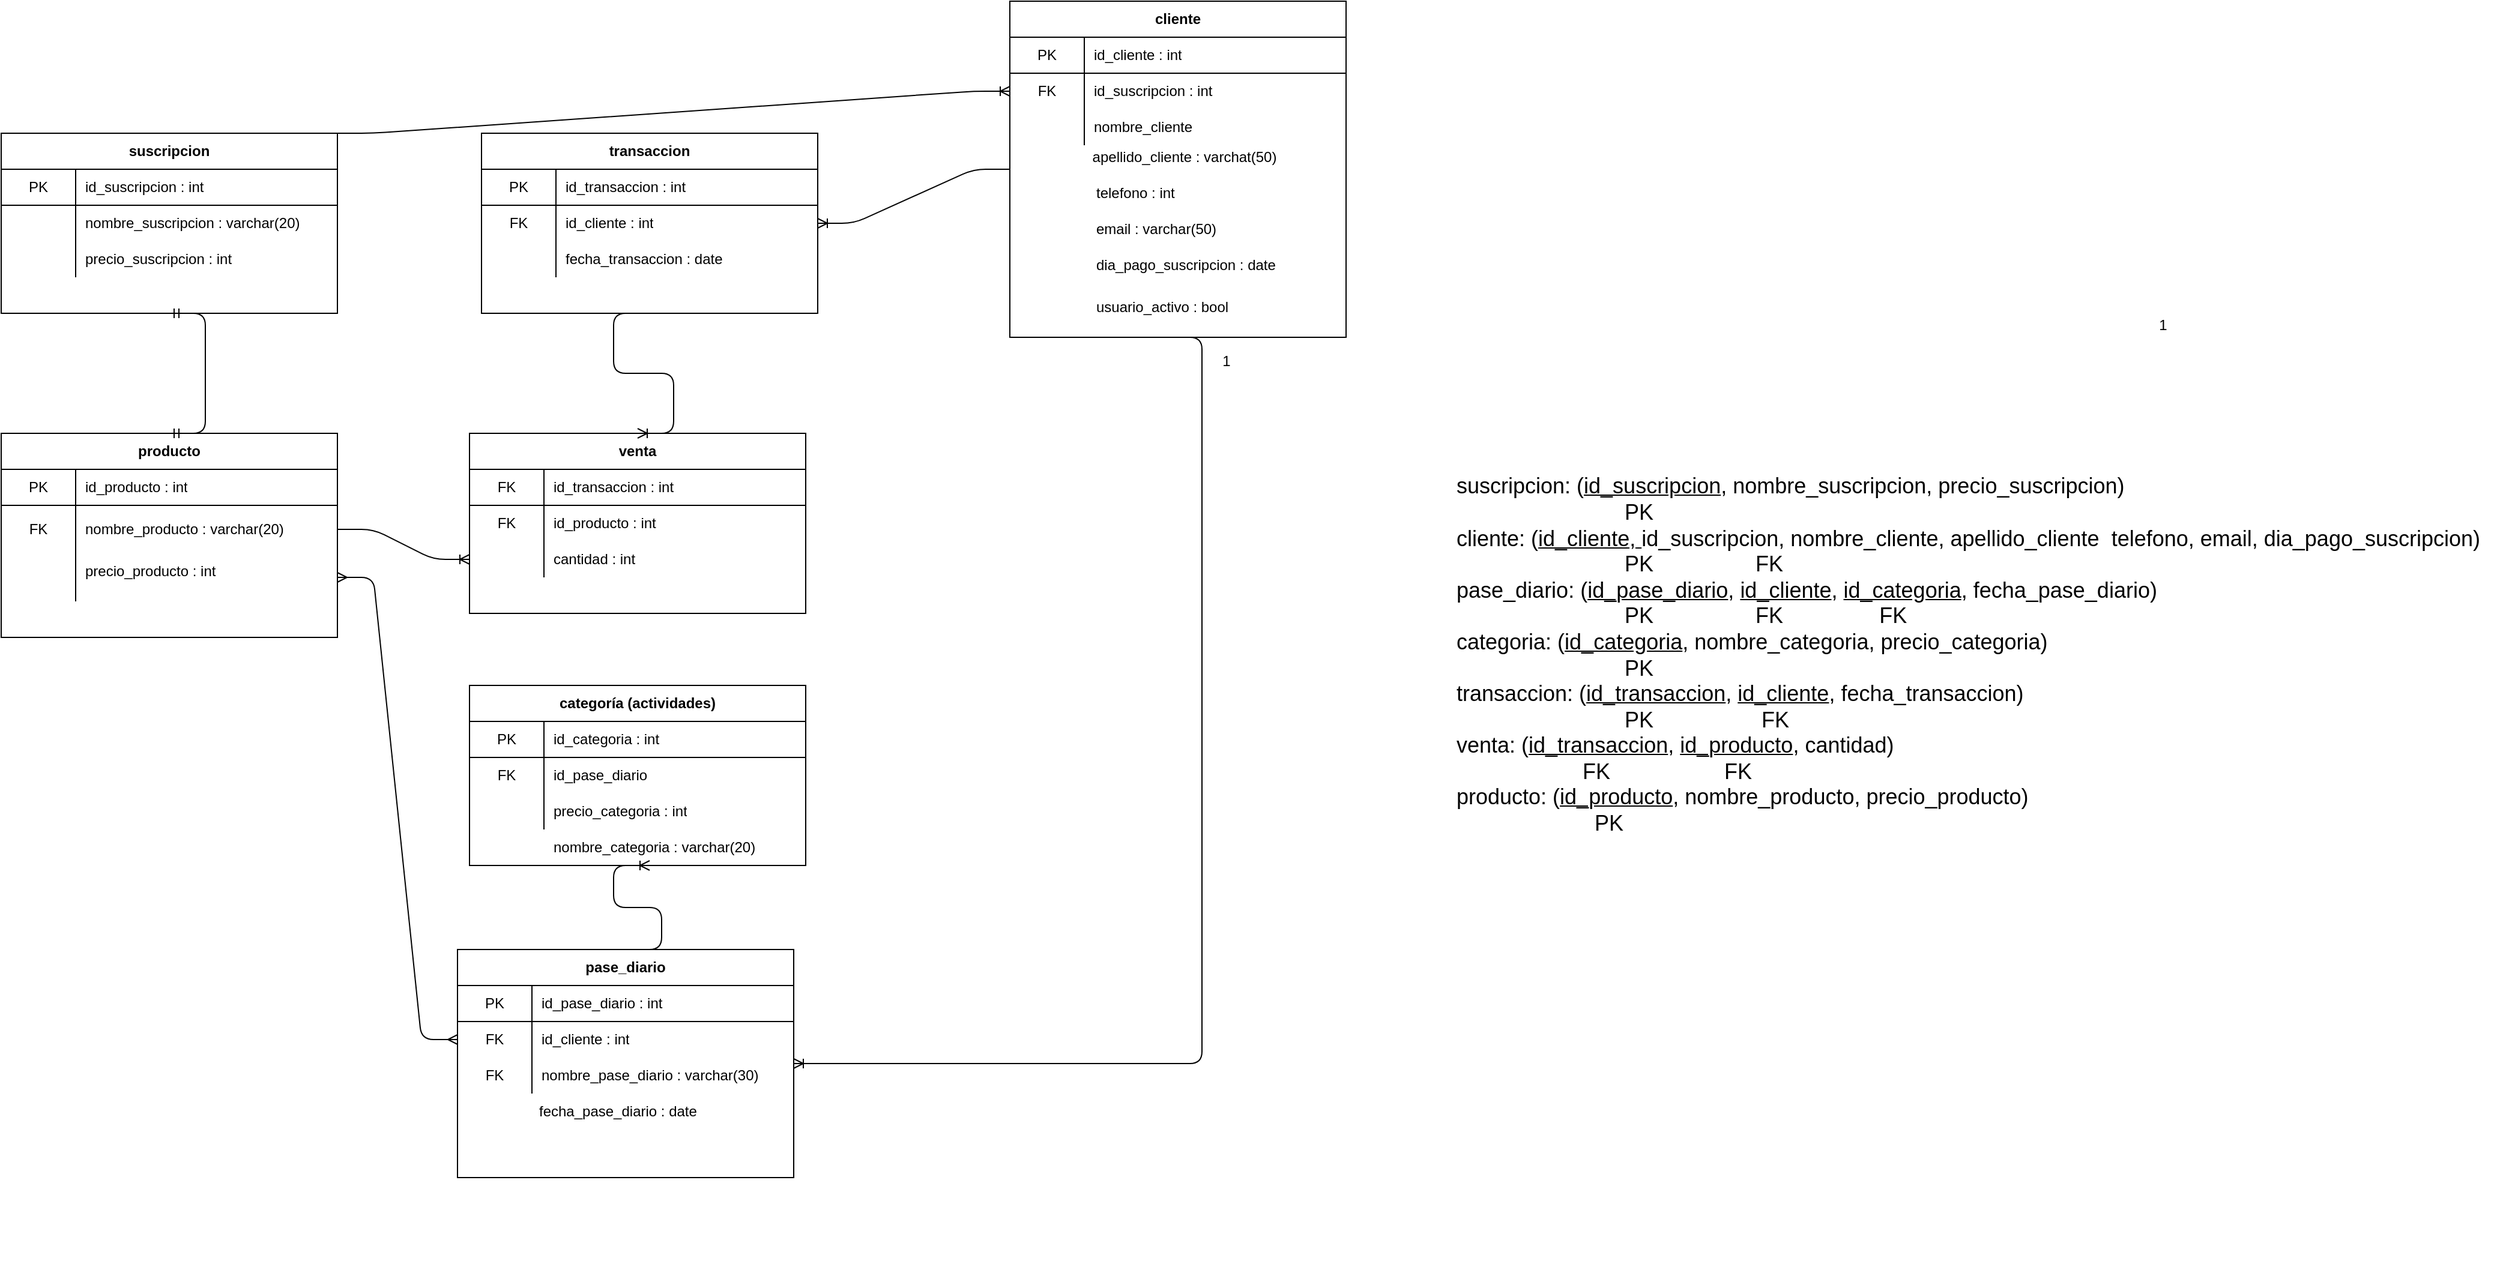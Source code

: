 <mxfile version="14.2.7" type="github">
  <diagram id="dRi1WNuKZ7to45wVX6cX" name="Page-1">
    <mxGraphModel dx="2249" dy="1967" grid="1" gridSize="10" guides="1" tooltips="1" connect="1" arrows="1" fold="1" page="1" pageScale="1" pageWidth="827" pageHeight="1169" math="0" shadow="0">
      <root>
        <mxCell id="0" />
        <mxCell id="1" parent="0" />
        <mxCell id="D7JM032t7icIQJki6IqY-10" value="1" style="text;html=1;resizable=0;autosize=1;align=center;verticalAlign=middle;points=[];fillColor=none;strokeColor=none;rounded=0;" vertex="1" parent="1">
          <mxGeometry x="510" y="240" width="20" height="20" as="geometry" />
        </mxCell>
        <mxCell id="D7JM032t7icIQJki6IqY-12" style="edgeStyle=none;rounded=0;orthogonalLoop=1;jettySize=auto;html=1;" edge="1" parent="1">
          <mxGeometry relative="1" as="geometry">
            <mxPoint x="496.5" y="990.0" as="targetPoint" />
            <mxPoint x="496.5" y="990" as="sourcePoint" />
          </mxGeometry>
        </mxCell>
        <mxCell id="D7JM032t7icIQJki6IqY-31" value="1" style="text;html=1;resizable=0;autosize=1;align=center;verticalAlign=middle;points=[];fillColor=none;strokeColor=none;rounded=0;" vertex="1" parent="1">
          <mxGeometry x="1290" y="210" width="20" height="20" as="geometry" />
        </mxCell>
        <mxCell id="D7JM032t7icIQJki6IqY-44" value="suscripcion" style="shape=table;html=1;whiteSpace=wrap;startSize=30;container=1;collapsible=0;childLayout=tableLayout;fixedRows=1;rowLines=0;fontStyle=1;align=center;" vertex="1" parent="1">
          <mxGeometry x="-500" y="60" width="280" height="150" as="geometry" />
        </mxCell>
        <mxCell id="D7JM032t7icIQJki6IqY-45" value="" style="shape=partialRectangle;html=1;whiteSpace=wrap;collapsible=0;dropTarget=0;pointerEvents=0;fillColor=none;top=0;left=0;bottom=1;right=0;points=[[0,0.5],[1,0.5]];portConstraint=eastwest;" vertex="1" parent="D7JM032t7icIQJki6IqY-44">
          <mxGeometry y="30" width="280" height="30" as="geometry" />
        </mxCell>
        <mxCell id="D7JM032t7icIQJki6IqY-46" value="PK" style="shape=partialRectangle;html=1;whiteSpace=wrap;connectable=0;fillColor=none;top=0;left=0;bottom=0;right=0;overflow=hidden;" vertex="1" parent="D7JM032t7icIQJki6IqY-45">
          <mxGeometry width="62" height="30" as="geometry" />
        </mxCell>
        <mxCell id="D7JM032t7icIQJki6IqY-47" value="id_suscripcion : int" style="shape=partialRectangle;html=1;whiteSpace=wrap;connectable=0;fillColor=none;top=0;left=0;bottom=0;right=0;align=left;spacingLeft=6;overflow=hidden;" vertex="1" parent="D7JM032t7icIQJki6IqY-45">
          <mxGeometry x="62" width="218" height="30" as="geometry" />
        </mxCell>
        <mxCell id="D7JM032t7icIQJki6IqY-48" value="" style="shape=partialRectangle;html=1;whiteSpace=wrap;collapsible=0;dropTarget=0;pointerEvents=0;fillColor=none;top=0;left=0;bottom=0;right=0;points=[[0,0.5],[1,0.5]];portConstraint=eastwest;" vertex="1" parent="D7JM032t7icIQJki6IqY-44">
          <mxGeometry y="60" width="280" height="30" as="geometry" />
        </mxCell>
        <mxCell id="D7JM032t7icIQJki6IqY-49" value="" style="shape=partialRectangle;html=1;whiteSpace=wrap;connectable=0;fillColor=none;top=0;left=0;bottom=0;right=0;overflow=hidden;" vertex="1" parent="D7JM032t7icIQJki6IqY-48">
          <mxGeometry width="62" height="30" as="geometry" />
        </mxCell>
        <mxCell id="D7JM032t7icIQJki6IqY-50" value="nombre_suscripcion : varchar(20)&amp;nbsp;" style="shape=partialRectangle;html=1;whiteSpace=wrap;connectable=0;fillColor=none;top=0;left=0;bottom=0;right=0;align=left;spacingLeft=6;overflow=hidden;" vertex="1" parent="D7JM032t7icIQJki6IqY-48">
          <mxGeometry x="62" width="218" height="30" as="geometry" />
        </mxCell>
        <mxCell id="D7JM032t7icIQJki6IqY-51" value="" style="shape=partialRectangle;html=1;whiteSpace=wrap;collapsible=0;dropTarget=0;pointerEvents=0;fillColor=none;top=0;left=0;bottom=0;right=0;points=[[0,0.5],[1,0.5]];portConstraint=eastwest;" vertex="1" parent="D7JM032t7icIQJki6IqY-44">
          <mxGeometry y="90" width="280" height="30" as="geometry" />
        </mxCell>
        <mxCell id="D7JM032t7icIQJki6IqY-52" value="" style="shape=partialRectangle;html=1;whiteSpace=wrap;connectable=0;fillColor=none;top=0;left=0;bottom=0;right=0;overflow=hidden;" vertex="1" parent="D7JM032t7icIQJki6IqY-51">
          <mxGeometry width="62" height="30" as="geometry" />
        </mxCell>
        <mxCell id="D7JM032t7icIQJki6IqY-53" value="precio_suscripcion : int" style="shape=partialRectangle;html=1;whiteSpace=wrap;connectable=0;fillColor=none;top=0;left=0;bottom=0;right=0;align=left;spacingLeft=6;overflow=hidden;" vertex="1" parent="D7JM032t7icIQJki6IqY-51">
          <mxGeometry x="62" width="218" height="30" as="geometry" />
        </mxCell>
        <mxCell id="D7JM032t7icIQJki6IqY-54" value="cliente" style="shape=table;html=1;whiteSpace=wrap;startSize=30;container=1;collapsible=0;childLayout=tableLayout;fixedRows=1;rowLines=0;fontStyle=1;align=center;" vertex="1" parent="1">
          <mxGeometry x="340" y="-50" width="280" height="280" as="geometry" />
        </mxCell>
        <mxCell id="D7JM032t7icIQJki6IqY-55" value="" style="shape=partialRectangle;html=1;whiteSpace=wrap;collapsible=0;dropTarget=0;pointerEvents=0;fillColor=none;top=0;left=0;bottom=1;right=0;points=[[0,0.5],[1,0.5]];portConstraint=eastwest;" vertex="1" parent="D7JM032t7icIQJki6IqY-54">
          <mxGeometry y="30" width="280" height="30" as="geometry" />
        </mxCell>
        <mxCell id="D7JM032t7icIQJki6IqY-56" value="PK" style="shape=partialRectangle;html=1;whiteSpace=wrap;connectable=0;fillColor=none;top=0;left=0;bottom=0;right=0;overflow=hidden;" vertex="1" parent="D7JM032t7icIQJki6IqY-55">
          <mxGeometry width="62" height="30" as="geometry" />
        </mxCell>
        <mxCell id="D7JM032t7icIQJki6IqY-57" value="id_cliente : int" style="shape=partialRectangle;html=1;whiteSpace=wrap;connectable=0;fillColor=none;top=0;left=0;bottom=0;right=0;align=left;spacingLeft=6;overflow=hidden;" vertex="1" parent="D7JM032t7icIQJki6IqY-55">
          <mxGeometry x="62" width="218" height="30" as="geometry" />
        </mxCell>
        <mxCell id="D7JM032t7icIQJki6IqY-58" value="" style="shape=partialRectangle;html=1;whiteSpace=wrap;collapsible=0;dropTarget=0;pointerEvents=0;fillColor=none;top=0;left=0;bottom=0;right=0;points=[[0,0.5],[1,0.5]];portConstraint=eastwest;" vertex="1" parent="D7JM032t7icIQJki6IqY-54">
          <mxGeometry y="60" width="280" height="30" as="geometry" />
        </mxCell>
        <mxCell id="D7JM032t7icIQJki6IqY-59" value="FK" style="shape=partialRectangle;html=1;whiteSpace=wrap;connectable=0;fillColor=none;top=0;left=0;bottom=0;right=0;overflow=hidden;" vertex="1" parent="D7JM032t7icIQJki6IqY-58">
          <mxGeometry width="62" height="30" as="geometry" />
        </mxCell>
        <mxCell id="D7JM032t7icIQJki6IqY-60" value="id_suscripcion : int" style="shape=partialRectangle;html=1;whiteSpace=wrap;connectable=0;fillColor=none;top=0;left=0;bottom=0;right=0;align=left;spacingLeft=6;overflow=hidden;" vertex="1" parent="D7JM032t7icIQJki6IqY-58">
          <mxGeometry x="62" width="218" height="30" as="geometry" />
        </mxCell>
        <mxCell id="D7JM032t7icIQJki6IqY-61" value="" style="shape=partialRectangle;html=1;whiteSpace=wrap;collapsible=0;dropTarget=0;pointerEvents=0;fillColor=none;top=0;left=0;bottom=0;right=0;points=[[0,0.5],[1,0.5]];portConstraint=eastwest;" vertex="1" parent="D7JM032t7icIQJki6IqY-54">
          <mxGeometry y="90" width="280" height="30" as="geometry" />
        </mxCell>
        <mxCell id="D7JM032t7icIQJki6IqY-62" value="" style="shape=partialRectangle;html=1;whiteSpace=wrap;connectable=0;fillColor=none;top=0;left=0;bottom=0;right=0;overflow=hidden;" vertex="1" parent="D7JM032t7icIQJki6IqY-61">
          <mxGeometry width="62" height="30" as="geometry" />
        </mxCell>
        <mxCell id="D7JM032t7icIQJki6IqY-63" value="nombre_cliente" style="shape=partialRectangle;html=1;whiteSpace=wrap;connectable=0;fillColor=none;top=0;left=0;bottom=0;right=0;align=left;spacingLeft=6;overflow=hidden;" vertex="1" parent="D7JM032t7icIQJki6IqY-61">
          <mxGeometry x="62" width="218" height="30" as="geometry" />
        </mxCell>
        <mxCell id="D7JM032t7icIQJki6IqY-69" value="apellido_cliente : varchat(50)" style="text;html=1;align=center;verticalAlign=middle;resizable=0;points=[];autosize=1;" vertex="1" parent="1">
          <mxGeometry x="400" y="70" width="170" height="20" as="geometry" />
        </mxCell>
        <mxCell id="D7JM032t7icIQJki6IqY-70" value="telefono : int" style="text;html=1;align=left;verticalAlign=middle;resizable=0;points=[];autosize=1;" vertex="1" parent="1">
          <mxGeometry x="410" y="100" width="80" height="20" as="geometry" />
        </mxCell>
        <mxCell id="D7JM032t7icIQJki6IqY-71" value="email : varchar(50)" style="text;html=1;align=left;verticalAlign=middle;resizable=0;points=[];autosize=1;" vertex="1" parent="1">
          <mxGeometry x="410" y="130" width="120" height="20" as="geometry" />
        </mxCell>
        <mxCell id="D7JM032t7icIQJki6IqY-72" value="dia_pago_suscripcion : date" style="text;html=1;align=left;verticalAlign=middle;resizable=0;points=[];autosize=1;" vertex="1" parent="1">
          <mxGeometry x="410" y="160" width="160" height="20" as="geometry" />
        </mxCell>
        <mxCell id="D7JM032t7icIQJki6IqY-88" value="transaccion" style="shape=table;html=1;whiteSpace=wrap;startSize=30;container=1;collapsible=0;childLayout=tableLayout;fixedRows=1;rowLines=0;fontStyle=1;align=center;" vertex="1" parent="1">
          <mxGeometry x="-100" y="60" width="280" height="150" as="geometry" />
        </mxCell>
        <mxCell id="D7JM032t7icIQJki6IqY-89" value="" style="shape=partialRectangle;html=1;whiteSpace=wrap;collapsible=0;dropTarget=0;pointerEvents=0;fillColor=none;top=0;left=0;bottom=1;right=0;points=[[0,0.5],[1,0.5]];portConstraint=eastwest;" vertex="1" parent="D7JM032t7icIQJki6IqY-88">
          <mxGeometry y="30" width="280" height="30" as="geometry" />
        </mxCell>
        <mxCell id="D7JM032t7icIQJki6IqY-90" value="PK" style="shape=partialRectangle;html=1;whiteSpace=wrap;connectable=0;fillColor=none;top=0;left=0;bottom=0;right=0;overflow=hidden;" vertex="1" parent="D7JM032t7icIQJki6IqY-89">
          <mxGeometry width="62" height="30" as="geometry" />
        </mxCell>
        <mxCell id="D7JM032t7icIQJki6IqY-91" value="id_transaccion : int" style="shape=partialRectangle;html=1;whiteSpace=wrap;connectable=0;fillColor=none;top=0;left=0;bottom=0;right=0;align=left;spacingLeft=6;overflow=hidden;" vertex="1" parent="D7JM032t7icIQJki6IqY-89">
          <mxGeometry x="62" width="218" height="30" as="geometry" />
        </mxCell>
        <mxCell id="D7JM032t7icIQJki6IqY-92" value="" style="shape=partialRectangle;html=1;whiteSpace=wrap;collapsible=0;dropTarget=0;pointerEvents=0;fillColor=none;top=0;left=0;bottom=0;right=0;points=[[0,0.5],[1,0.5]];portConstraint=eastwest;" vertex="1" parent="D7JM032t7icIQJki6IqY-88">
          <mxGeometry y="60" width="280" height="30" as="geometry" />
        </mxCell>
        <mxCell id="D7JM032t7icIQJki6IqY-93" value="FK" style="shape=partialRectangle;html=1;whiteSpace=wrap;connectable=0;fillColor=none;top=0;left=0;bottom=0;right=0;overflow=hidden;" vertex="1" parent="D7JM032t7icIQJki6IqY-92">
          <mxGeometry width="62" height="30" as="geometry" />
        </mxCell>
        <mxCell id="D7JM032t7icIQJki6IqY-94" value="id_cliente : int" style="shape=partialRectangle;html=1;whiteSpace=wrap;connectable=0;fillColor=none;top=0;left=0;bottom=0;right=0;align=left;spacingLeft=6;overflow=hidden;" vertex="1" parent="D7JM032t7icIQJki6IqY-92">
          <mxGeometry x="62" width="218" height="30" as="geometry" />
        </mxCell>
        <mxCell id="D7JM032t7icIQJki6IqY-95" value="" style="shape=partialRectangle;html=1;whiteSpace=wrap;collapsible=0;dropTarget=0;pointerEvents=0;fillColor=none;top=0;left=0;bottom=0;right=0;points=[[0,0.5],[1,0.5]];portConstraint=eastwest;" vertex="1" parent="D7JM032t7icIQJki6IqY-88">
          <mxGeometry y="90" width="280" height="30" as="geometry" />
        </mxCell>
        <mxCell id="D7JM032t7icIQJki6IqY-96" value="" style="shape=partialRectangle;html=1;whiteSpace=wrap;connectable=0;fillColor=none;top=0;left=0;bottom=0;right=0;overflow=hidden;" vertex="1" parent="D7JM032t7icIQJki6IqY-95">
          <mxGeometry width="62" height="30" as="geometry" />
        </mxCell>
        <mxCell id="D7JM032t7icIQJki6IqY-97" value="fecha_transaccion : date" style="shape=partialRectangle;html=1;whiteSpace=wrap;connectable=0;fillColor=none;top=0;left=0;bottom=0;right=0;align=left;spacingLeft=6;overflow=hidden;" vertex="1" parent="D7JM032t7icIQJki6IqY-95">
          <mxGeometry x="62" width="218" height="30" as="geometry" />
        </mxCell>
        <mxCell id="D7JM032t7icIQJki6IqY-98" value="pase_diario" style="shape=table;html=1;whiteSpace=wrap;startSize=30;container=1;collapsible=0;childLayout=tableLayout;fixedRows=1;rowLines=0;fontStyle=1;align=center;" vertex="1" parent="1">
          <mxGeometry x="-120" y="740" width="280" height="190" as="geometry" />
        </mxCell>
        <mxCell id="D7JM032t7icIQJki6IqY-99" value="" style="shape=partialRectangle;html=1;whiteSpace=wrap;collapsible=0;dropTarget=0;pointerEvents=0;fillColor=none;top=0;left=0;bottom=1;right=0;points=[[0,0.5],[1,0.5]];portConstraint=eastwest;" vertex="1" parent="D7JM032t7icIQJki6IqY-98">
          <mxGeometry y="30" width="280" height="30" as="geometry" />
        </mxCell>
        <mxCell id="D7JM032t7icIQJki6IqY-100" value="PK" style="shape=partialRectangle;html=1;whiteSpace=wrap;connectable=0;fillColor=none;top=0;left=0;bottom=0;right=0;overflow=hidden;" vertex="1" parent="D7JM032t7icIQJki6IqY-99">
          <mxGeometry width="62" height="30" as="geometry" />
        </mxCell>
        <mxCell id="D7JM032t7icIQJki6IqY-101" value="id_pase_diario : int" style="shape=partialRectangle;html=1;whiteSpace=wrap;connectable=0;fillColor=none;top=0;left=0;bottom=0;right=0;align=left;spacingLeft=6;overflow=hidden;" vertex="1" parent="D7JM032t7icIQJki6IqY-99">
          <mxGeometry x="62" width="218" height="30" as="geometry" />
        </mxCell>
        <mxCell id="D7JM032t7icIQJki6IqY-102" value="" style="shape=partialRectangle;html=1;whiteSpace=wrap;collapsible=0;dropTarget=0;pointerEvents=0;fillColor=none;top=0;left=0;bottom=0;right=0;points=[[0,0.5],[1,0.5]];portConstraint=eastwest;" vertex="1" parent="D7JM032t7icIQJki6IqY-98">
          <mxGeometry y="60" width="280" height="30" as="geometry" />
        </mxCell>
        <mxCell id="D7JM032t7icIQJki6IqY-103" value="FK" style="shape=partialRectangle;html=1;whiteSpace=wrap;connectable=0;fillColor=none;top=0;left=0;bottom=0;right=0;overflow=hidden;" vertex="1" parent="D7JM032t7icIQJki6IqY-102">
          <mxGeometry width="62" height="30" as="geometry" />
        </mxCell>
        <mxCell id="D7JM032t7icIQJki6IqY-104" value="id_cliente : int" style="shape=partialRectangle;html=1;whiteSpace=wrap;connectable=0;fillColor=none;top=0;left=0;bottom=0;right=0;align=left;spacingLeft=6;overflow=hidden;" vertex="1" parent="D7JM032t7icIQJki6IqY-102">
          <mxGeometry x="62" width="218" height="30" as="geometry" />
        </mxCell>
        <mxCell id="D7JM032t7icIQJki6IqY-105" value="" style="shape=partialRectangle;html=1;whiteSpace=wrap;collapsible=0;dropTarget=0;pointerEvents=0;fillColor=none;top=0;left=0;bottom=0;right=0;points=[[0,0.5],[1,0.5]];portConstraint=eastwest;" vertex="1" parent="D7JM032t7icIQJki6IqY-98">
          <mxGeometry y="90" width="280" height="30" as="geometry" />
        </mxCell>
        <mxCell id="D7JM032t7icIQJki6IqY-106" value="FK" style="shape=partialRectangle;html=1;whiteSpace=wrap;connectable=0;fillColor=none;top=0;left=0;bottom=0;right=0;overflow=hidden;" vertex="1" parent="D7JM032t7icIQJki6IqY-105">
          <mxGeometry width="62" height="30" as="geometry" />
        </mxCell>
        <mxCell id="D7JM032t7icIQJki6IqY-107" value="nombre_pase_diario : varchar(30)" style="shape=partialRectangle;html=1;whiteSpace=wrap;connectable=0;fillColor=none;top=0;left=0;bottom=0;right=0;align=left;spacingLeft=6;overflow=hidden;" vertex="1" parent="D7JM032t7icIQJki6IqY-105">
          <mxGeometry x="62" width="218" height="30" as="geometry" />
        </mxCell>
        <mxCell id="D7JM032t7icIQJki6IqY-108" value="categoría (actividades)" style="shape=table;html=1;whiteSpace=wrap;startSize=30;container=1;collapsible=0;childLayout=tableLayout;fixedRows=1;rowLines=0;fontStyle=1;align=center;" vertex="1" parent="1">
          <mxGeometry x="-110" y="520" width="280" height="150" as="geometry" />
        </mxCell>
        <mxCell id="D7JM032t7icIQJki6IqY-109" value="" style="shape=partialRectangle;html=1;whiteSpace=wrap;collapsible=0;dropTarget=0;pointerEvents=0;fillColor=none;top=0;left=0;bottom=1;right=0;points=[[0,0.5],[1,0.5]];portConstraint=eastwest;" vertex="1" parent="D7JM032t7icIQJki6IqY-108">
          <mxGeometry y="30" width="280" height="30" as="geometry" />
        </mxCell>
        <mxCell id="D7JM032t7icIQJki6IqY-110" value="PK" style="shape=partialRectangle;html=1;whiteSpace=wrap;connectable=0;fillColor=none;top=0;left=0;bottom=0;right=0;overflow=hidden;" vertex="1" parent="D7JM032t7icIQJki6IqY-109">
          <mxGeometry width="62" height="30" as="geometry" />
        </mxCell>
        <mxCell id="D7JM032t7icIQJki6IqY-111" value="id_categoria : int" style="shape=partialRectangle;html=1;whiteSpace=wrap;connectable=0;fillColor=none;top=0;left=0;bottom=0;right=0;align=left;spacingLeft=6;overflow=hidden;" vertex="1" parent="D7JM032t7icIQJki6IqY-109">
          <mxGeometry x="62" width="218" height="30" as="geometry" />
        </mxCell>
        <mxCell id="D7JM032t7icIQJki6IqY-112" value="" style="shape=partialRectangle;html=1;whiteSpace=wrap;collapsible=0;dropTarget=0;pointerEvents=0;fillColor=none;top=0;left=0;bottom=0;right=0;points=[[0,0.5],[1,0.5]];portConstraint=eastwest;" vertex="1" parent="D7JM032t7icIQJki6IqY-108">
          <mxGeometry y="60" width="280" height="30" as="geometry" />
        </mxCell>
        <mxCell id="D7JM032t7icIQJki6IqY-113" value="FK" style="shape=partialRectangle;html=1;whiteSpace=wrap;connectable=0;fillColor=none;top=0;left=0;bottom=0;right=0;overflow=hidden;" vertex="1" parent="D7JM032t7icIQJki6IqY-112">
          <mxGeometry width="62" height="30" as="geometry" />
        </mxCell>
        <mxCell id="D7JM032t7icIQJki6IqY-114" value="id_pase_diario" style="shape=partialRectangle;html=1;whiteSpace=wrap;connectable=0;fillColor=none;top=0;left=0;bottom=0;right=0;align=left;spacingLeft=6;overflow=hidden;" vertex="1" parent="D7JM032t7icIQJki6IqY-112">
          <mxGeometry x="62" width="218" height="30" as="geometry" />
        </mxCell>
        <mxCell id="D7JM032t7icIQJki6IqY-115" value="" style="shape=partialRectangle;html=1;whiteSpace=wrap;collapsible=0;dropTarget=0;pointerEvents=0;fillColor=none;top=0;left=0;bottom=0;right=0;points=[[0,0.5],[1,0.5]];portConstraint=eastwest;" vertex="1" parent="D7JM032t7icIQJki6IqY-108">
          <mxGeometry y="90" width="280" height="30" as="geometry" />
        </mxCell>
        <mxCell id="D7JM032t7icIQJki6IqY-116" value="" style="shape=partialRectangle;html=1;whiteSpace=wrap;connectable=0;fillColor=none;top=0;left=0;bottom=0;right=0;overflow=hidden;" vertex="1" parent="D7JM032t7icIQJki6IqY-115">
          <mxGeometry width="62" height="30" as="geometry" />
        </mxCell>
        <mxCell id="D7JM032t7icIQJki6IqY-117" value="precio_categoria&amp;nbsp;: int" style="shape=partialRectangle;html=1;whiteSpace=wrap;connectable=0;fillColor=none;top=0;left=0;bottom=0;right=0;align=left;spacingLeft=6;overflow=hidden;" vertex="1" parent="D7JM032t7icIQJki6IqY-115">
          <mxGeometry x="62" width="218" height="30" as="geometry" />
        </mxCell>
        <mxCell id="D7JM032t7icIQJki6IqY-118" value="venta" style="shape=table;html=1;whiteSpace=wrap;startSize=30;container=1;collapsible=0;childLayout=tableLayout;fixedRows=1;rowLines=0;fontStyle=1;align=center;" vertex="1" parent="1">
          <mxGeometry x="-110" y="310" width="280" height="150" as="geometry" />
        </mxCell>
        <mxCell id="D7JM032t7icIQJki6IqY-119" value="" style="shape=partialRectangle;html=1;whiteSpace=wrap;collapsible=0;dropTarget=0;pointerEvents=0;fillColor=none;top=0;left=0;bottom=1;right=0;points=[[0,0.5],[1,0.5]];portConstraint=eastwest;" vertex="1" parent="D7JM032t7icIQJki6IqY-118">
          <mxGeometry y="30" width="280" height="30" as="geometry" />
        </mxCell>
        <mxCell id="D7JM032t7icIQJki6IqY-120" value="FK" style="shape=partialRectangle;html=1;whiteSpace=wrap;connectable=0;fillColor=none;top=0;left=0;bottom=0;right=0;overflow=hidden;" vertex="1" parent="D7JM032t7icIQJki6IqY-119">
          <mxGeometry width="62" height="30" as="geometry" />
        </mxCell>
        <mxCell id="D7JM032t7icIQJki6IqY-121" value="id_transaccion : int" style="shape=partialRectangle;html=1;whiteSpace=wrap;connectable=0;fillColor=none;top=0;left=0;bottom=0;right=0;align=left;spacingLeft=6;overflow=hidden;" vertex="1" parent="D7JM032t7icIQJki6IqY-119">
          <mxGeometry x="62" width="218" height="30" as="geometry" />
        </mxCell>
        <mxCell id="D7JM032t7icIQJki6IqY-122" value="" style="shape=partialRectangle;html=1;whiteSpace=wrap;collapsible=0;dropTarget=0;pointerEvents=0;fillColor=none;top=0;left=0;bottom=0;right=0;points=[[0,0.5],[1,0.5]];portConstraint=eastwest;" vertex="1" parent="D7JM032t7icIQJki6IqY-118">
          <mxGeometry y="60" width="280" height="30" as="geometry" />
        </mxCell>
        <mxCell id="D7JM032t7icIQJki6IqY-123" value="FK" style="shape=partialRectangle;html=1;whiteSpace=wrap;connectable=0;fillColor=none;top=0;left=0;bottom=0;right=0;overflow=hidden;" vertex="1" parent="D7JM032t7icIQJki6IqY-122">
          <mxGeometry width="62" height="30" as="geometry" />
        </mxCell>
        <mxCell id="D7JM032t7icIQJki6IqY-124" value="id_producto : int&amp;nbsp;" style="shape=partialRectangle;html=1;whiteSpace=wrap;connectable=0;fillColor=none;top=0;left=0;bottom=0;right=0;align=left;spacingLeft=6;overflow=hidden;" vertex="1" parent="D7JM032t7icIQJki6IqY-122">
          <mxGeometry x="62" width="218" height="30" as="geometry" />
        </mxCell>
        <mxCell id="D7JM032t7icIQJki6IqY-125" value="" style="shape=partialRectangle;html=1;whiteSpace=wrap;collapsible=0;dropTarget=0;pointerEvents=0;fillColor=none;top=0;left=0;bottom=0;right=0;points=[[0,0.5],[1,0.5]];portConstraint=eastwest;" vertex="1" parent="D7JM032t7icIQJki6IqY-118">
          <mxGeometry y="90" width="280" height="30" as="geometry" />
        </mxCell>
        <mxCell id="D7JM032t7icIQJki6IqY-126" value="" style="shape=partialRectangle;html=1;whiteSpace=wrap;connectable=0;fillColor=none;top=0;left=0;bottom=0;right=0;overflow=hidden;" vertex="1" parent="D7JM032t7icIQJki6IqY-125">
          <mxGeometry width="62" height="30" as="geometry" />
        </mxCell>
        <mxCell id="D7JM032t7icIQJki6IqY-127" value="cantidad : int" style="shape=partialRectangle;html=1;whiteSpace=wrap;connectable=0;fillColor=none;top=0;left=0;bottom=0;right=0;align=left;spacingLeft=6;overflow=hidden;" vertex="1" parent="D7JM032t7icIQJki6IqY-125">
          <mxGeometry x="62" width="218" height="30" as="geometry" />
        </mxCell>
        <mxCell id="D7JM032t7icIQJki6IqY-128" value="fecha_pase_diario : date" style="shape=partialRectangle;html=1;whiteSpace=wrap;connectable=0;fillColor=none;top=0;left=0;bottom=0;right=0;align=left;spacingLeft=6;overflow=hidden;" vertex="1" parent="1">
          <mxGeometry x="-60" y="860" width="218" height="30" as="geometry" />
        </mxCell>
        <mxCell id="D7JM032t7icIQJki6IqY-129" value="producto" style="shape=table;html=1;whiteSpace=wrap;startSize=30;container=1;collapsible=0;childLayout=tableLayout;fixedRows=1;rowLines=0;fontStyle=1;align=center;" vertex="1" parent="1">
          <mxGeometry x="-500" y="310" width="280" height="170" as="geometry" />
        </mxCell>
        <mxCell id="D7JM032t7icIQJki6IqY-130" value="" style="shape=partialRectangle;html=1;whiteSpace=wrap;collapsible=0;dropTarget=0;pointerEvents=0;fillColor=none;top=0;left=0;bottom=1;right=0;points=[[0,0.5],[1,0.5]];portConstraint=eastwest;" vertex="1" parent="D7JM032t7icIQJki6IqY-129">
          <mxGeometry y="30" width="280" height="30" as="geometry" />
        </mxCell>
        <mxCell id="D7JM032t7icIQJki6IqY-131" value="PK" style="shape=partialRectangle;html=1;whiteSpace=wrap;connectable=0;fillColor=none;top=0;left=0;bottom=0;right=0;overflow=hidden;" vertex="1" parent="D7JM032t7icIQJki6IqY-130">
          <mxGeometry width="62" height="30" as="geometry" />
        </mxCell>
        <mxCell id="D7JM032t7icIQJki6IqY-132" value="id_producto : int" style="shape=partialRectangle;html=1;whiteSpace=wrap;connectable=0;fillColor=none;top=0;left=0;bottom=0;right=0;align=left;spacingLeft=6;overflow=hidden;" vertex="1" parent="D7JM032t7icIQJki6IqY-130">
          <mxGeometry x="62" width="218" height="30" as="geometry" />
        </mxCell>
        <mxCell id="D7JM032t7icIQJki6IqY-133" value="" style="shape=partialRectangle;html=1;whiteSpace=wrap;collapsible=0;dropTarget=0;pointerEvents=0;fillColor=none;top=0;left=0;bottom=0;right=0;points=[[0,0.5],[1,0.5]];portConstraint=eastwest;" vertex="1" parent="D7JM032t7icIQJki6IqY-129">
          <mxGeometry y="60" width="280" height="40" as="geometry" />
        </mxCell>
        <mxCell id="D7JM032t7icIQJki6IqY-134" value="FK" style="shape=partialRectangle;html=1;whiteSpace=wrap;connectable=0;fillColor=none;top=0;left=0;bottom=0;right=0;overflow=hidden;" vertex="1" parent="D7JM032t7icIQJki6IqY-133">
          <mxGeometry width="62" height="40" as="geometry" />
        </mxCell>
        <mxCell id="D7JM032t7icIQJki6IqY-135" value="nombre_producto : varchar(20)&amp;nbsp;" style="shape=partialRectangle;html=1;whiteSpace=wrap;connectable=0;fillColor=none;top=0;left=0;bottom=0;right=0;align=left;spacingLeft=6;overflow=hidden;" vertex="1" parent="D7JM032t7icIQJki6IqY-133">
          <mxGeometry x="62" width="218" height="40" as="geometry" />
        </mxCell>
        <mxCell id="D7JM032t7icIQJki6IqY-136" value="" style="shape=partialRectangle;html=1;whiteSpace=wrap;collapsible=0;dropTarget=0;pointerEvents=0;fillColor=none;top=0;left=0;bottom=0;right=0;points=[[0,0.5],[1,0.5]];portConstraint=eastwest;" vertex="1" parent="D7JM032t7icIQJki6IqY-129">
          <mxGeometry y="100" width="280" height="40" as="geometry" />
        </mxCell>
        <mxCell id="D7JM032t7icIQJki6IqY-137" value="" style="shape=partialRectangle;html=1;whiteSpace=wrap;connectable=0;fillColor=none;top=0;left=0;bottom=0;right=0;overflow=hidden;" vertex="1" parent="D7JM032t7icIQJki6IqY-136">
          <mxGeometry width="62" height="40" as="geometry" />
        </mxCell>
        <mxCell id="D7JM032t7icIQJki6IqY-138" value="" style="shape=partialRectangle;html=1;whiteSpace=wrap;connectable=0;fillColor=none;top=0;left=0;bottom=0;right=0;align=left;spacingLeft=6;overflow=hidden;" vertex="1" parent="D7JM032t7icIQJki6IqY-136">
          <mxGeometry x="62" width="218" height="40" as="geometry" />
        </mxCell>
        <mxCell id="D7JM032t7icIQJki6IqY-140" value="" style="edgeStyle=entityRelationEdgeStyle;fontSize=12;html=1;endArrow=ERoneToMany;entryX=1;entryY=0.5;entryDx=0;entryDy=0;" edge="1" parent="1" target="D7JM032t7icIQJki6IqY-98">
          <mxGeometry width="100" height="100" relative="1" as="geometry">
            <mxPoint x="470" y="230" as="sourcePoint" />
            <mxPoint x="600" y="220.5" as="targetPoint" />
          </mxGeometry>
        </mxCell>
        <mxCell id="D7JM032t7icIQJki6IqY-144" value="&lt;font style=&quot;font-size: 18px&quot;&gt;suscripcion: (&lt;u&gt;id_suscripcion&lt;/u&gt;, nombre_suscripcion, precio_suscripcion)&lt;br&gt;&amp;nbsp; &amp;nbsp; &amp;nbsp; &amp;nbsp; &amp;nbsp; &amp;nbsp; &amp;nbsp; &amp;nbsp; &amp;nbsp; &amp;nbsp; &amp;nbsp; &amp;nbsp; &amp;nbsp; &amp;nbsp; PK&lt;br&gt;cliente: (&lt;u&gt;id_cliente, &lt;/u&gt;id_suscripcion, nombre_cliente, apellido_cliente&amp;nbsp; telefono, email, dia_pago_suscripcion)&lt;br&gt;&amp;nbsp; &amp;nbsp; &amp;nbsp; &amp;nbsp; &amp;nbsp; &amp;nbsp; &amp;nbsp; &amp;nbsp; &amp;nbsp; &amp;nbsp; &amp;nbsp; &amp;nbsp; &amp;nbsp; &amp;nbsp; PK&amp;nbsp; &amp;nbsp; &amp;nbsp; &amp;nbsp; &amp;nbsp; &amp;nbsp; &amp;nbsp; &amp;nbsp; &amp;nbsp;FK&lt;br&gt;pase_diario: (&lt;u&gt;id_pase_diario&lt;/u&gt;, &lt;u&gt;id_cliente&lt;/u&gt;, &lt;u&gt;id_categoria&lt;/u&gt;, fecha_pase_diario)&lt;br&gt;&amp;nbsp; &amp;nbsp; &amp;nbsp; &amp;nbsp; &amp;nbsp; &amp;nbsp; &amp;nbsp; &amp;nbsp; &amp;nbsp; &amp;nbsp; &amp;nbsp; &amp;nbsp; &amp;nbsp; &amp;nbsp; PK&amp;nbsp; &amp;nbsp; &amp;nbsp; &amp;nbsp; &amp;nbsp; &amp;nbsp; &amp;nbsp; &amp;nbsp; &amp;nbsp;FK&amp;nbsp; &amp;nbsp; &amp;nbsp; &amp;nbsp; &amp;nbsp; &amp;nbsp; &amp;nbsp; &amp;nbsp; FK&lt;br&gt;categoria: (&lt;u&gt;id_categoria&lt;/u&gt;, nombre_categoria, precio_categoria)&lt;br&gt;&amp;nbsp; &amp;nbsp; &amp;nbsp; &amp;nbsp; &amp;nbsp; &amp;nbsp; &amp;nbsp; &amp;nbsp; &amp;nbsp; &amp;nbsp; &amp;nbsp; &amp;nbsp; &amp;nbsp; &amp;nbsp; PK&lt;br&gt;transaccion: (&lt;u&gt;id_transaccion&lt;/u&gt;, &lt;u&gt;id_cliente&lt;/u&gt;, fecha_transaccion)&lt;br&gt;&amp;nbsp; &amp;nbsp; &amp;nbsp; &amp;nbsp; &amp;nbsp; &amp;nbsp; &amp;nbsp; &amp;nbsp; &amp;nbsp; &amp;nbsp; &amp;nbsp; &amp;nbsp; &amp;nbsp; &amp;nbsp; PK&amp;nbsp; &amp;nbsp; &amp;nbsp; &amp;nbsp; &amp;nbsp; &amp;nbsp; &amp;nbsp; &amp;nbsp; &amp;nbsp; FK&lt;br&gt;venta: (&lt;u&gt;id_transaccion&lt;/u&gt;, &lt;u&gt;id_producto&lt;/u&gt;, cantidad)&lt;br&gt;&amp;nbsp; &amp;nbsp; &amp;nbsp; &amp;nbsp; &amp;nbsp; &amp;nbsp; &amp;nbsp; &amp;nbsp; &amp;nbsp; &amp;nbsp; &amp;nbsp;FK&amp;nbsp; &amp;nbsp; &amp;nbsp; &amp;nbsp; &amp;nbsp; &amp;nbsp; &amp;nbsp; &amp;nbsp; &amp;nbsp; &amp;nbsp;FK&lt;br&gt;producto: (&lt;u&gt;id_producto&lt;/u&gt;, nombre_producto, precio_producto)&lt;br&gt;&amp;nbsp; &amp;nbsp; &amp;nbsp; &amp;nbsp; &amp;nbsp; &amp;nbsp; &amp;nbsp; &amp;nbsp; &amp;nbsp; &amp;nbsp; &amp;nbsp; &amp;nbsp;PK&lt;br&gt;&lt;/font&gt;" style="text;html=1;strokeColor=none;fillColor=none;align=left;verticalAlign=middle;whiteSpace=wrap;rounded=0;" vertex="1" parent="1">
          <mxGeometry x="710" y="330" width="870" height="330" as="geometry" />
        </mxCell>
        <mxCell id="D7JM032t7icIQJki6IqY-145" value="usuario_activo : bool" style="text;html=1;align=left;verticalAlign=middle;resizable=0;points=[];autosize=1;" vertex="1" parent="1">
          <mxGeometry x="410" y="195" width="130" height="20" as="geometry" />
        </mxCell>
        <mxCell id="D7JM032t7icIQJki6IqY-147" value="" style="edgeStyle=entityRelationEdgeStyle;fontSize=12;html=1;endArrow=ERoneToMany;entryX=1;entryY=0.5;entryDx=0;entryDy=0;exitX=0;exitY=0.5;exitDx=0;exitDy=0;" edge="1" parent="1" source="D7JM032t7icIQJki6IqY-54" target="D7JM032t7icIQJki6IqY-92">
          <mxGeometry width="100" height="100" relative="1" as="geometry">
            <mxPoint x="210" y="300" as="sourcePoint" />
            <mxPoint x="310" y="200" as="targetPoint" />
          </mxGeometry>
        </mxCell>
        <mxCell id="D7JM032t7icIQJki6IqY-148" value="" style="edgeStyle=entityRelationEdgeStyle;fontSize=12;html=1;endArrow=ERoneToMany;entryX=0;entryY=0.5;entryDx=0;entryDy=0;exitX=1;exitY=0;exitDx=0;exitDy=0;" edge="1" parent="1" source="D7JM032t7icIQJki6IqY-44" target="D7JM032t7icIQJki6IqY-58">
          <mxGeometry width="100" height="100" relative="1" as="geometry">
            <mxPoint x="-170" y="-30" as="sourcePoint" />
            <mxPoint x="-330" y="15" as="targetPoint" />
          </mxGeometry>
        </mxCell>
        <mxCell id="D7JM032t7icIQJki6IqY-149" value="" style="edgeStyle=entityRelationEdgeStyle;fontSize=12;html=1;endArrow=ERoneToMany;entryX=0.5;entryY=0;entryDx=0;entryDy=0;exitX=0.5;exitY=1;exitDx=0;exitDy=0;" edge="1" parent="1" source="D7JM032t7icIQJki6IqY-88" target="D7JM032t7icIQJki6IqY-118">
          <mxGeometry width="100" height="100" relative="1" as="geometry">
            <mxPoint x="80" y="270" as="sourcePoint" />
            <mxPoint x="-80" y="315" as="targetPoint" />
          </mxGeometry>
        </mxCell>
        <mxCell id="D7JM032t7icIQJki6IqY-151" value="" style="edgeStyle=entityRelationEdgeStyle;fontSize=12;html=1;endArrow=ERmandOne;startArrow=ERmandOne;entryX=0.5;entryY=1;entryDx=0;entryDy=0;exitX=0.5;exitY=0;exitDx=0;exitDy=0;" edge="1" parent="1" source="D7JM032t7icIQJki6IqY-129" target="D7JM032t7icIQJki6IqY-44">
          <mxGeometry width="100" height="100" relative="1" as="geometry">
            <mxPoint x="-380" y="340" as="sourcePoint" />
            <mxPoint x="-280" y="240" as="targetPoint" />
          </mxGeometry>
        </mxCell>
        <mxCell id="D7JM032t7icIQJki6IqY-153" value="" style="edgeStyle=entityRelationEdgeStyle;fontSize=12;html=1;endArrow=ERmany;startArrow=ERmany;entryX=0;entryY=0.5;entryDx=0;entryDy=0;exitX=1;exitY=0.5;exitDx=0;exitDy=0;" edge="1" parent="1" source="D7JM032t7icIQJki6IqY-136" target="D7JM032t7icIQJki6IqY-102">
          <mxGeometry width="100" height="100" relative="1" as="geometry">
            <mxPoint x="220" y="770" as="sourcePoint" />
            <mxPoint x="350" y="520" as="targetPoint" />
          </mxGeometry>
        </mxCell>
        <mxCell id="D7JM032t7icIQJki6IqY-154" value="" style="edgeStyle=entityRelationEdgeStyle;fontSize=12;html=1;endArrow=ERoneToMany;entryX=0;entryY=0.5;entryDx=0;entryDy=0;exitX=1;exitY=0.5;exitDx=0;exitDy=0;" edge="1" parent="1" source="D7JM032t7icIQJki6IqY-133" target="D7JM032t7icIQJki6IqY-125">
          <mxGeometry width="100" height="100" relative="1" as="geometry">
            <mxPoint x="384" y="430" as="sourcePoint" />
            <mxPoint x="224" y="475" as="targetPoint" />
          </mxGeometry>
        </mxCell>
        <mxCell id="D7JM032t7icIQJki6IqY-155" value="" style="edgeStyle=entityRelationEdgeStyle;fontSize=12;html=1;endArrow=ERoneToMany;exitX=0.5;exitY=0;exitDx=0;exitDy=0;" edge="1" parent="1" source="D7JM032t7icIQJki6IqY-98">
          <mxGeometry width="100" height="100" relative="1" as="geometry">
            <mxPoint x="40" y="695" as="sourcePoint" />
            <mxPoint x="40" y="670" as="targetPoint" />
          </mxGeometry>
        </mxCell>
        <mxCell id="D7JM032t7icIQJki6IqY-156" value="" style="shape=partialRectangle;html=1;whiteSpace=wrap;collapsible=0;dropTarget=0;pointerEvents=0;fillColor=none;top=0;left=0;bottom=0;right=0;points=[[0,0.5],[1,0.5]];portConstraint=eastwest;" vertex="1" parent="1">
          <mxGeometry x="-500" y="410" width="280" height="30" as="geometry" />
        </mxCell>
        <mxCell id="D7JM032t7icIQJki6IqY-158" value="precio_producto : int" style="shape=partialRectangle;html=1;whiteSpace=wrap;connectable=0;fillColor=none;top=0;left=0;bottom=0;right=0;align=left;spacingLeft=6;overflow=hidden;" vertex="1" parent="D7JM032t7icIQJki6IqY-156">
          <mxGeometry x="62" width="218" height="30" as="geometry" />
        </mxCell>
        <mxCell id="D7JM032t7icIQJki6IqY-162" value="" style="shape=partialRectangle;html=1;whiteSpace=wrap;collapsible=0;dropTarget=0;pointerEvents=0;fillColor=none;top=0;left=0;bottom=0;right=0;points=[[0,0.5],[1,0.5]];portConstraint=eastwest;" vertex="1" parent="1">
          <mxGeometry x="-110" y="640" width="280" height="30" as="geometry" />
        </mxCell>
        <mxCell id="D7JM032t7icIQJki6IqY-163" value="" style="shape=partialRectangle;html=1;whiteSpace=wrap;connectable=0;fillColor=none;top=0;left=0;bottom=0;right=0;overflow=hidden;" vertex="1" parent="D7JM032t7icIQJki6IqY-162">
          <mxGeometry width="62" height="30" as="geometry" />
        </mxCell>
        <mxCell id="D7JM032t7icIQJki6IqY-164" value="nombre_categoria : varchar(20)&amp;nbsp;" style="shape=partialRectangle;html=1;whiteSpace=wrap;connectable=0;fillColor=none;top=0;left=0;bottom=0;right=0;align=left;spacingLeft=6;overflow=hidden;" vertex="1" parent="D7JM032t7icIQJki6IqY-162">
          <mxGeometry x="62" width="218" height="30" as="geometry" />
        </mxCell>
      </root>
    </mxGraphModel>
  </diagram>
</mxfile>
